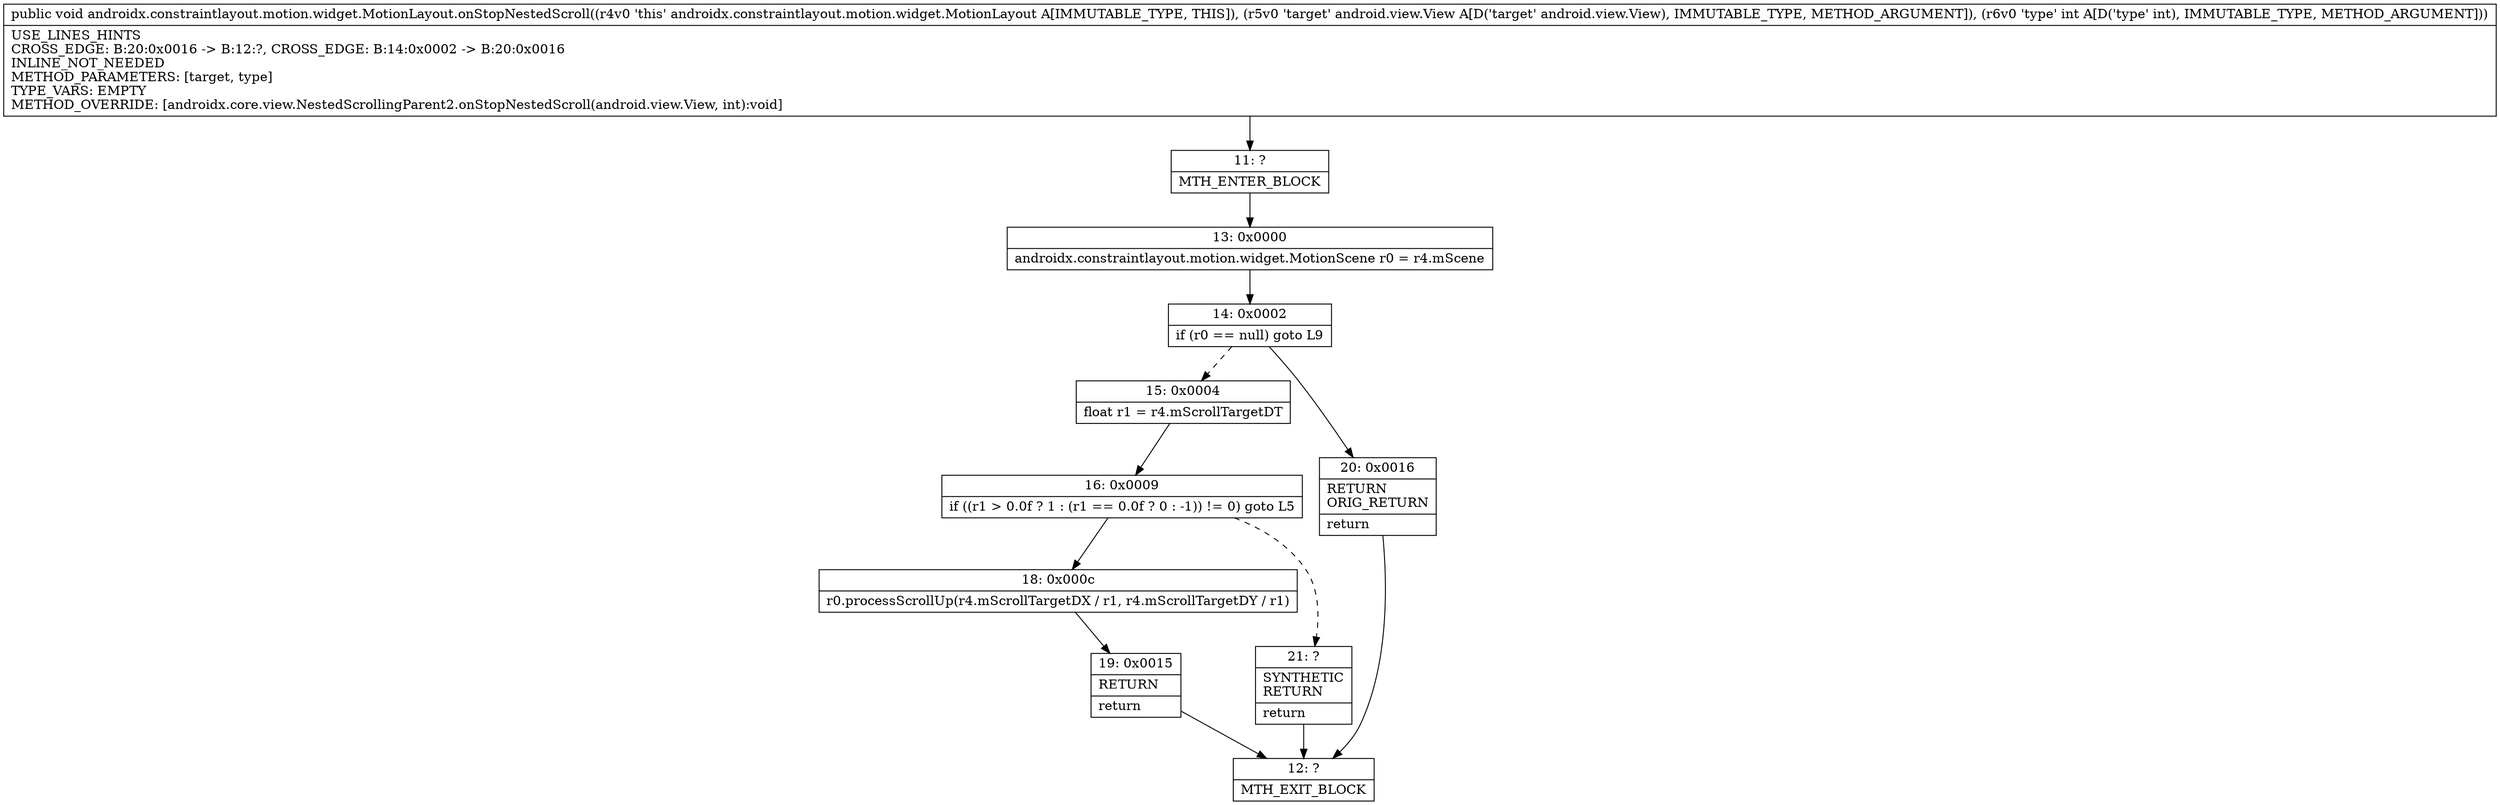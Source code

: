 digraph "CFG forandroidx.constraintlayout.motion.widget.MotionLayout.onStopNestedScroll(Landroid\/view\/View;I)V" {
Node_11 [shape=record,label="{11\:\ ?|MTH_ENTER_BLOCK\l}"];
Node_13 [shape=record,label="{13\:\ 0x0000|androidx.constraintlayout.motion.widget.MotionScene r0 = r4.mScene\l}"];
Node_14 [shape=record,label="{14\:\ 0x0002|if (r0 == null) goto L9\l}"];
Node_15 [shape=record,label="{15\:\ 0x0004|float r1 = r4.mScrollTargetDT\l}"];
Node_16 [shape=record,label="{16\:\ 0x0009|if ((r1 \> 0.0f ? 1 : (r1 == 0.0f ? 0 : \-1)) != 0) goto L5\l}"];
Node_18 [shape=record,label="{18\:\ 0x000c|r0.processScrollUp(r4.mScrollTargetDX \/ r1, r4.mScrollTargetDY \/ r1)\l}"];
Node_19 [shape=record,label="{19\:\ 0x0015|RETURN\l|return\l}"];
Node_12 [shape=record,label="{12\:\ ?|MTH_EXIT_BLOCK\l}"];
Node_21 [shape=record,label="{21\:\ ?|SYNTHETIC\lRETURN\l|return\l}"];
Node_20 [shape=record,label="{20\:\ 0x0016|RETURN\lORIG_RETURN\l|return\l}"];
MethodNode[shape=record,label="{public void androidx.constraintlayout.motion.widget.MotionLayout.onStopNestedScroll((r4v0 'this' androidx.constraintlayout.motion.widget.MotionLayout A[IMMUTABLE_TYPE, THIS]), (r5v0 'target' android.view.View A[D('target' android.view.View), IMMUTABLE_TYPE, METHOD_ARGUMENT]), (r6v0 'type' int A[D('type' int), IMMUTABLE_TYPE, METHOD_ARGUMENT]))  | USE_LINES_HINTS\lCROSS_EDGE: B:20:0x0016 \-\> B:12:?, CROSS_EDGE: B:14:0x0002 \-\> B:20:0x0016\lINLINE_NOT_NEEDED\lMETHOD_PARAMETERS: [target, type]\lTYPE_VARS: EMPTY\lMETHOD_OVERRIDE: [androidx.core.view.NestedScrollingParent2.onStopNestedScroll(android.view.View, int):void]\l}"];
MethodNode -> Node_11;Node_11 -> Node_13;
Node_13 -> Node_14;
Node_14 -> Node_15[style=dashed];
Node_14 -> Node_20;
Node_15 -> Node_16;
Node_16 -> Node_18;
Node_16 -> Node_21[style=dashed];
Node_18 -> Node_19;
Node_19 -> Node_12;
Node_21 -> Node_12;
Node_20 -> Node_12;
}

